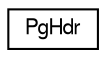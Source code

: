 digraph "Graphical Class Hierarchy"
{
  edge [fontname="FreeSans",fontsize="10",labelfontname="FreeSans",labelfontsize="10"];
  node [fontname="FreeSans",fontsize="10",shape=record];
  rankdir="LR";
  Node0 [label="PgHdr",height=0.2,width=0.4,color="black", fillcolor="white", style="filled",URL="$structPgHdr.html"];
}
